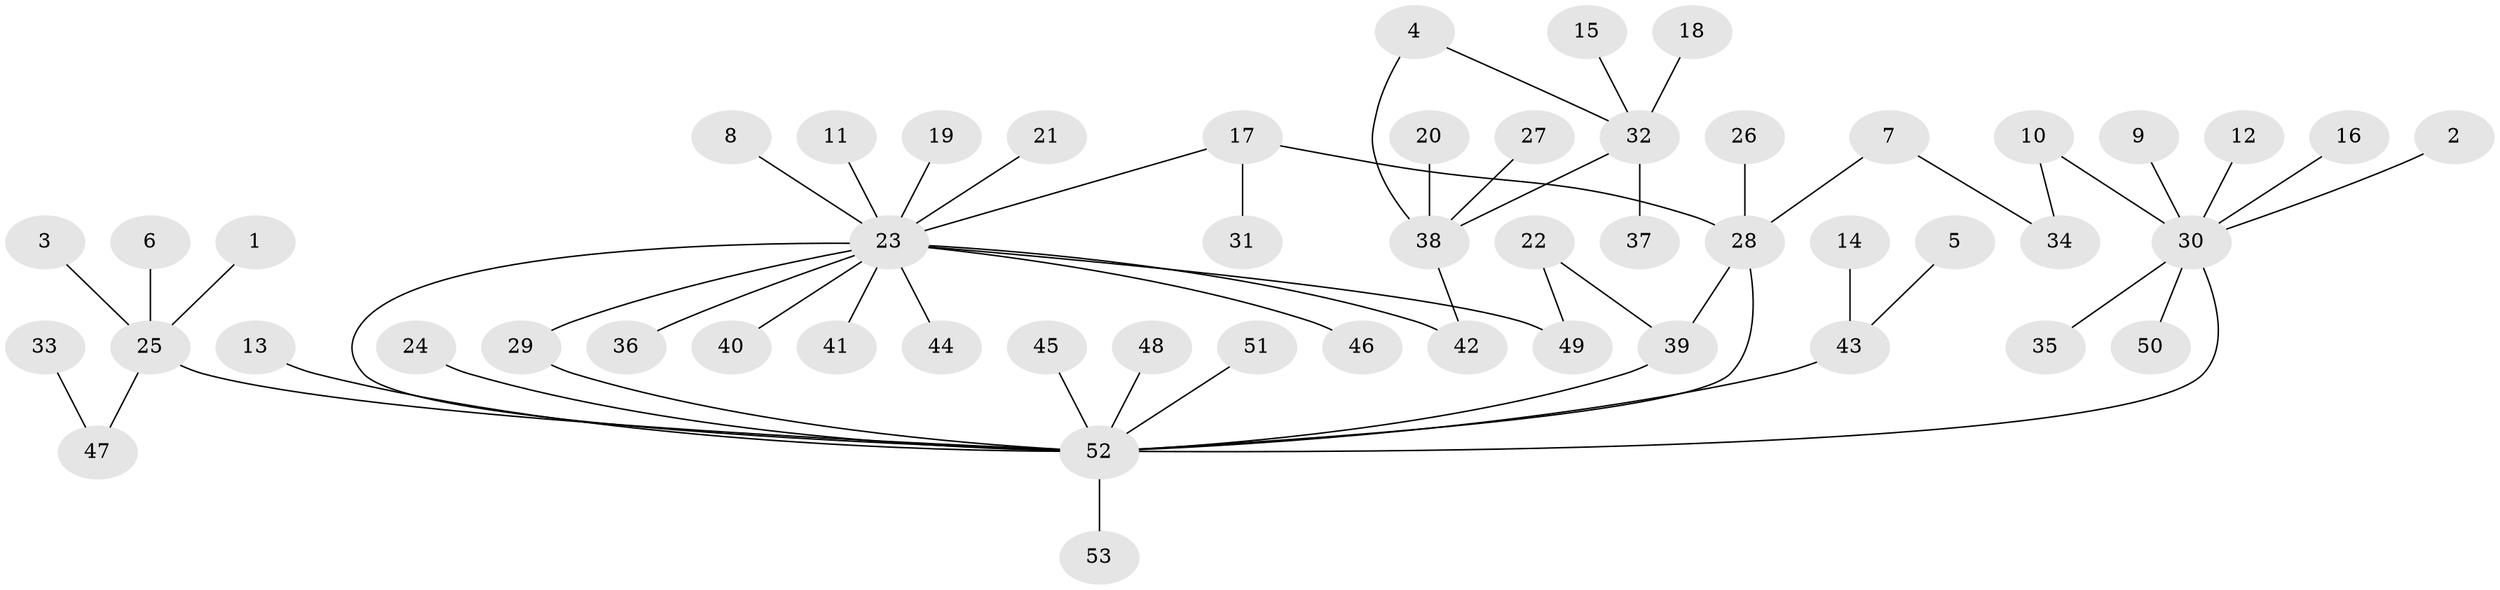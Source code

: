 // original degree distribution, {3: 0.08571428571428572, 16: 0.009523809523809525, 15: 0.009523809523809525, 7: 0.01904761904761905, 5: 0.02857142857142857, 6: 0.009523809523809525, 10: 0.009523809523809525, 1: 0.6, 2: 0.2, 4: 0.02857142857142857}
// Generated by graph-tools (version 1.1) at 2025/01/03/09/25 03:01:40]
// undirected, 53 vertices, 58 edges
graph export_dot {
graph [start="1"]
  node [color=gray90,style=filled];
  1;
  2;
  3;
  4;
  5;
  6;
  7;
  8;
  9;
  10;
  11;
  12;
  13;
  14;
  15;
  16;
  17;
  18;
  19;
  20;
  21;
  22;
  23;
  24;
  25;
  26;
  27;
  28;
  29;
  30;
  31;
  32;
  33;
  34;
  35;
  36;
  37;
  38;
  39;
  40;
  41;
  42;
  43;
  44;
  45;
  46;
  47;
  48;
  49;
  50;
  51;
  52;
  53;
  1 -- 25 [weight=1.0];
  2 -- 30 [weight=1.0];
  3 -- 25 [weight=1.0];
  4 -- 32 [weight=1.0];
  4 -- 38 [weight=1.0];
  5 -- 43 [weight=1.0];
  6 -- 25 [weight=1.0];
  7 -- 28 [weight=1.0];
  7 -- 34 [weight=1.0];
  8 -- 23 [weight=1.0];
  9 -- 30 [weight=1.0];
  10 -- 30 [weight=1.0];
  10 -- 34 [weight=1.0];
  11 -- 23 [weight=1.0];
  12 -- 30 [weight=1.0];
  13 -- 52 [weight=1.0];
  14 -- 43 [weight=1.0];
  15 -- 32 [weight=1.0];
  16 -- 30 [weight=1.0];
  17 -- 23 [weight=1.0];
  17 -- 28 [weight=1.0];
  17 -- 31 [weight=1.0];
  18 -- 32 [weight=1.0];
  19 -- 23 [weight=1.0];
  20 -- 38 [weight=1.0];
  21 -- 23 [weight=1.0];
  22 -- 39 [weight=1.0];
  22 -- 49 [weight=1.0];
  23 -- 29 [weight=1.0];
  23 -- 36 [weight=1.0];
  23 -- 40 [weight=1.0];
  23 -- 41 [weight=1.0];
  23 -- 42 [weight=1.0];
  23 -- 44 [weight=1.0];
  23 -- 46 [weight=1.0];
  23 -- 49 [weight=1.0];
  23 -- 52 [weight=1.0];
  24 -- 52 [weight=1.0];
  25 -- 47 [weight=1.0];
  25 -- 52 [weight=1.0];
  26 -- 28 [weight=1.0];
  27 -- 38 [weight=1.0];
  28 -- 39 [weight=1.0];
  28 -- 52 [weight=1.0];
  29 -- 52 [weight=1.0];
  30 -- 35 [weight=1.0];
  30 -- 50 [weight=1.0];
  30 -- 52 [weight=1.0];
  32 -- 37 [weight=1.0];
  32 -- 38 [weight=1.0];
  33 -- 47 [weight=1.0];
  38 -- 42 [weight=1.0];
  39 -- 52 [weight=1.0];
  43 -- 52 [weight=1.0];
  45 -- 52 [weight=1.0];
  48 -- 52 [weight=1.0];
  51 -- 52 [weight=1.0];
  52 -- 53 [weight=1.0];
}
